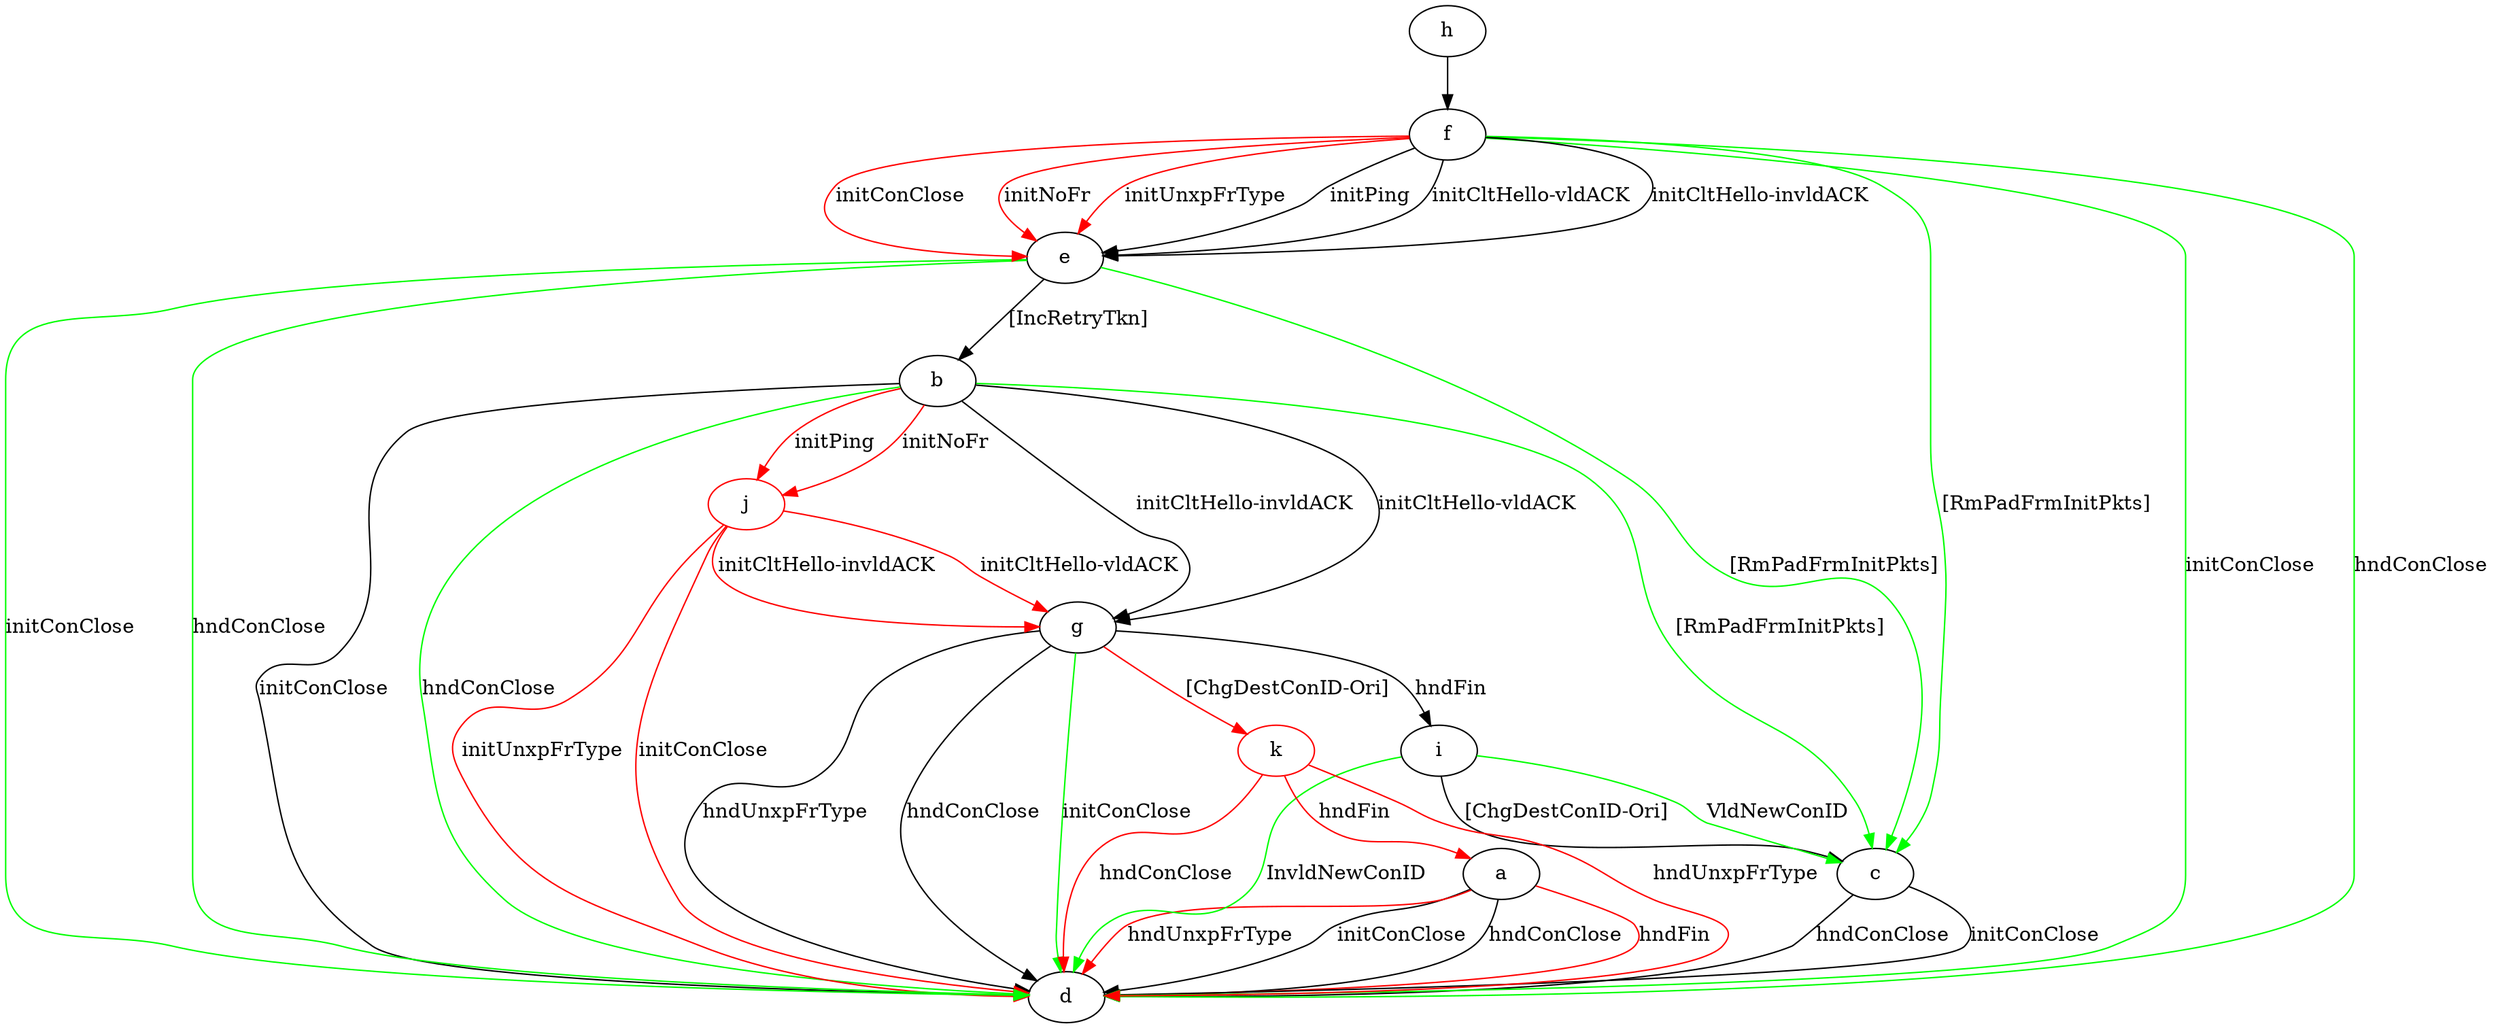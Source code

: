 digraph "" {
	a -> d	[key=0,
		label="initConClose "];
	a -> d	[key=1,
		label="hndConClose "];
	a -> d	[key=2,
		color=red,
		label="hndFin "];
	a -> d	[key=3,
		color=red,
		label="hndUnxpFrType "];
	b -> c	[key=0,
		color=green,
		label="[RmPadFrmInitPkts] "];
	b -> d	[key=0,
		label="initConClose "];
	b -> d	[key=1,
		color=green,
		label="hndConClose "];
	b -> g	[key=0,
		label="initCltHello-vldACK "];
	b -> g	[key=1,
		label="initCltHello-invldACK "];
	j	[color=red];
	b -> j	[key=0,
		color=red,
		label="initPing "];
	b -> j	[key=1,
		color=red,
		label="initNoFr "];
	c -> d	[key=0,
		label="initConClose "];
	c -> d	[key=1,
		label="hndConClose "];
	e -> b	[key=0,
		label="[IncRetryTkn] "];
	e -> c	[key=0,
		color=green,
		label="[RmPadFrmInitPkts] "];
	e -> d	[key=0,
		color=green,
		label="initConClose "];
	e -> d	[key=1,
		color=green,
		label="hndConClose "];
	f -> c	[key=0,
		color=green,
		label="[RmPadFrmInitPkts] "];
	f -> d	[key=0,
		color=green,
		label="initConClose "];
	f -> d	[key=1,
		color=green,
		label="hndConClose "];
	f -> e	[key=0,
		label="initPing "];
	f -> e	[key=1,
		label="initCltHello-vldACK "];
	f -> e	[key=2,
		label="initCltHello-invldACK "];
	f -> e	[key=3,
		color=red,
		label="initConClose "];
	f -> e	[key=4,
		color=red,
		label="initNoFr "];
	f -> e	[key=5,
		color=red,
		label="initUnxpFrType "];
	g -> d	[key=0,
		label="hndUnxpFrType "];
	g -> d	[key=1,
		label="hndConClose "];
	g -> d	[key=2,
		color=green,
		label="initConClose "];
	g -> i	[key=0,
		label="hndFin "];
	k	[color=red];
	g -> k	[key=0,
		color=red,
		label="[ChgDestConID-Ori] "];
	h -> f	[key=0];
	i -> c	[key=0,
		label="[ChgDestConID-Ori] "];
	i -> c	[key=1,
		color=green,
		label="VldNewConID "];
	i -> d	[key=0,
		color=green,
		label="InvldNewConID "];
	j -> d	[key=0,
		color=red,
		label="initConClose "];
	j -> d	[key=1,
		color=red,
		label="initUnxpFrType "];
	j -> g	[key=0,
		color=red,
		label="initCltHello-vldACK "];
	j -> g	[key=1,
		color=red,
		label="initCltHello-invldACK "];
	k -> a	[key=0,
		color=red,
		label="hndFin "];
	k -> d	[key=0,
		color=red,
		label="hndUnxpFrType "];
	k -> d	[key=1,
		color=red,
		label="hndConClose "];
}
